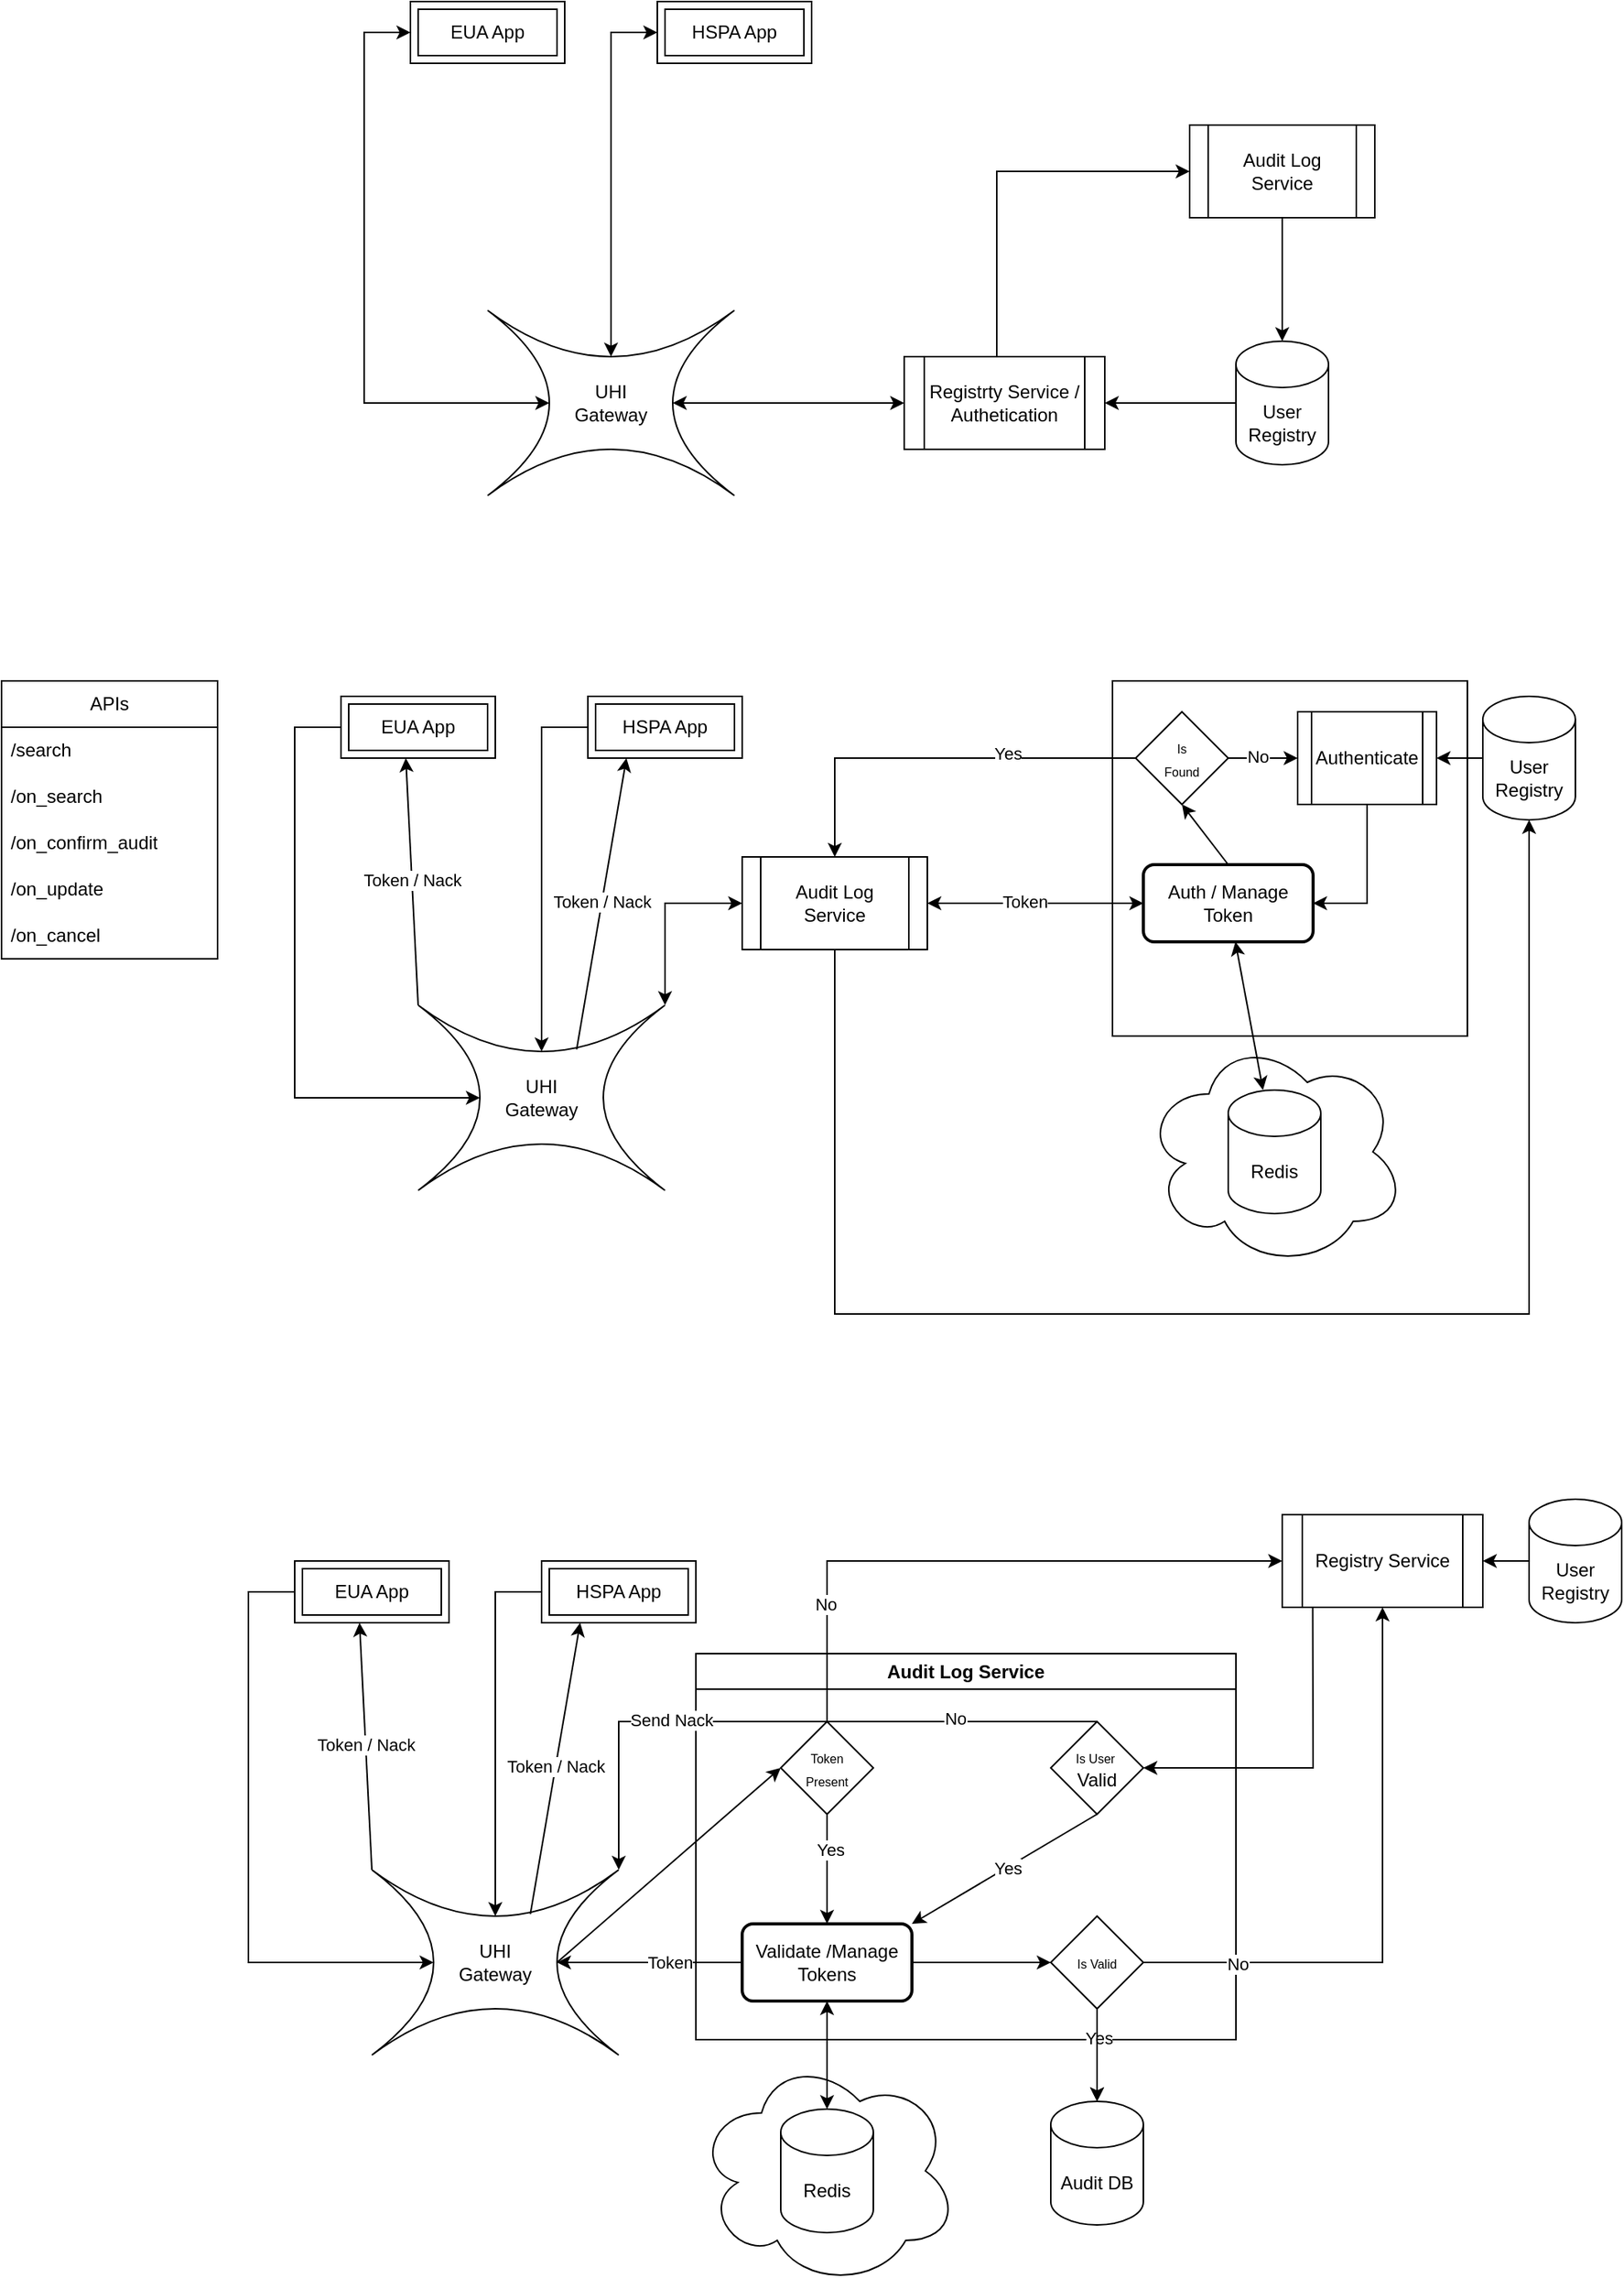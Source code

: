 <mxfile version="22.0.8" type="github">
  <diagram name="Page-1" id="nciky5mFep0qIrBcISYa">
    <mxGraphModel dx="836" dy="455" grid="1" gridSize="10" guides="1" tooltips="1" connect="1" arrows="1" fold="1" page="1" pageScale="1" pageWidth="1169" pageHeight="1654" math="0" shadow="0">
      <root>
        <mxCell id="0" />
        <mxCell id="1" parent="0" />
        <mxCell id="LqrChvTSpOXj36Vf__nz-53" value="" style="ellipse;shape=cloud;whiteSpace=wrap;html=1;" vertex="1" parent="1">
          <mxGeometry x="770" y="710" width="170" height="150" as="geometry" />
        </mxCell>
        <mxCell id="LqrChvTSpOXj36Vf__nz-16" value="" style="whiteSpace=wrap;html=1;aspect=fixed;" vertex="1" parent="1">
          <mxGeometry x="750" y="480" width="230" height="230" as="geometry" />
        </mxCell>
        <mxCell id="LqrChvTSpOXj36Vf__nz-121" value="" style="edgeStyle=orthogonalEdgeStyle;rounded=0;orthogonalLoop=1;jettySize=auto;html=1;" edge="1" parent="1" source="LqrChvTSpOXj36Vf__nz-1" target="LqrChvTSpOXj36Vf__nz-12">
          <mxGeometry relative="1" as="geometry" />
        </mxCell>
        <mxCell id="LqrChvTSpOXj36Vf__nz-1" value="User Registry" style="shape=cylinder3;whiteSpace=wrap;html=1;boundedLbl=1;backgroundOutline=1;size=15;" vertex="1" parent="1">
          <mxGeometry x="990" y="490" width="60" height="80" as="geometry" />
        </mxCell>
        <mxCell id="LqrChvTSpOXj36Vf__nz-2" value="UHI&lt;br&gt;Gateway" style="shape=switch;whiteSpace=wrap;html=1;" vertex="1" parent="1">
          <mxGeometry x="300" y="690" width="160" height="120" as="geometry" />
        </mxCell>
        <mxCell id="LqrChvTSpOXj36Vf__nz-5" value="Audit Log Service" style="shape=process;whiteSpace=wrap;html=1;backgroundOutline=1;" vertex="1" parent="1">
          <mxGeometry x="510" y="594" width="120" height="60" as="geometry" />
        </mxCell>
        <mxCell id="LqrChvTSpOXj36Vf__nz-7" value="EUA App" style="shape=ext;margin=3;double=1;whiteSpace=wrap;html=1;align=center;" vertex="1" parent="1">
          <mxGeometry x="250" y="490" width="100" height="40" as="geometry" />
        </mxCell>
        <mxCell id="LqrChvTSpOXj36Vf__nz-8" value="HSPA App" style="shape=ext;margin=3;double=1;whiteSpace=wrap;html=1;align=center;" vertex="1" parent="1">
          <mxGeometry x="410" y="490" width="100" height="40" as="geometry" />
        </mxCell>
        <mxCell id="LqrChvTSpOXj36Vf__nz-10" value="" style="endArrow=classic;html=1;rounded=0;exitX=0;exitY=0.5;exitDx=0;exitDy=0;entryX=0.5;entryY=0.25;entryDx=0;entryDy=0;entryPerimeter=0;" edge="1" parent="1" source="LqrChvTSpOXj36Vf__nz-8" target="LqrChvTSpOXj36Vf__nz-2">
          <mxGeometry width="50" height="50" relative="1" as="geometry">
            <mxPoint x="350" y="700" as="sourcePoint" />
            <mxPoint x="300" y="690" as="targetPoint" />
            <Array as="points">
              <mxPoint x="380" y="510" />
            </Array>
          </mxGeometry>
        </mxCell>
        <mxCell id="LqrChvTSpOXj36Vf__nz-11" value="" style="endArrow=classic;html=1;rounded=0;entryX=0.25;entryY=0.5;entryDx=0;entryDy=0;entryPerimeter=0;exitX=0;exitY=0.5;exitDx=0;exitDy=0;" edge="1" parent="1" source="LqrChvTSpOXj36Vf__nz-7" target="LqrChvTSpOXj36Vf__nz-2">
          <mxGeometry width="50" height="50" relative="1" as="geometry">
            <mxPoint x="230" y="630" as="sourcePoint" />
            <mxPoint x="280" y="580" as="targetPoint" />
            <Array as="points">
              <mxPoint x="220" y="510" />
              <mxPoint x="220" y="750" />
            </Array>
          </mxGeometry>
        </mxCell>
        <mxCell id="LqrChvTSpOXj36Vf__nz-71" value="" style="edgeStyle=orthogonalEdgeStyle;rounded=0;orthogonalLoop=1;jettySize=auto;html=1;entryX=1;entryY=0.5;entryDx=0;entryDy=0;" edge="1" parent="1" source="LqrChvTSpOXj36Vf__nz-12" target="LqrChvTSpOXj36Vf__nz-29">
          <mxGeometry relative="1" as="geometry">
            <mxPoint x="915" y="610" as="targetPoint" />
            <Array as="points">
              <mxPoint x="915" y="624" />
            </Array>
          </mxGeometry>
        </mxCell>
        <mxCell id="LqrChvTSpOXj36Vf__nz-12" value="Authenticate" style="shape=process;whiteSpace=wrap;html=1;backgroundOutline=1;" vertex="1" parent="1">
          <mxGeometry x="870" y="500" width="90" height="60" as="geometry" />
        </mxCell>
        <mxCell id="LqrChvTSpOXj36Vf__nz-25" value="" style="endArrow=classic;startArrow=classic;html=1;rounded=0;entryX=0;entryY=0.5;entryDx=0;entryDy=0;" edge="1" parent="1" target="LqrChvTSpOXj36Vf__nz-5">
          <mxGeometry width="50" height="50" relative="1" as="geometry">
            <mxPoint x="460" y="690" as="sourcePoint" />
            <mxPoint x="600" y="660" as="targetPoint" />
            <Array as="points">
              <mxPoint x="460" y="624" />
            </Array>
          </mxGeometry>
        </mxCell>
        <mxCell id="LqrChvTSpOXj36Vf__nz-29" value="Auth / Manage Token" style="rounded=1;whiteSpace=wrap;html=1;absoluteArcSize=1;arcSize=14;strokeWidth=2;" vertex="1" parent="1">
          <mxGeometry x="770" y="599" width="110" height="50" as="geometry" />
        </mxCell>
        <mxCell id="LqrChvTSpOXj36Vf__nz-39" value="" style="endArrow=classic;html=1;rounded=0;entryX=0.25;entryY=1;entryDx=0;entryDy=0;exitX=0.642;exitY=0.239;exitDx=0;exitDy=0;exitPerimeter=0;" edge="1" parent="1" source="LqrChvTSpOXj36Vf__nz-2" target="LqrChvTSpOXj36Vf__nz-8">
          <mxGeometry width="50" height="50" relative="1" as="geometry">
            <mxPoint x="400" y="720" as="sourcePoint" />
            <mxPoint x="450" y="670" as="targetPoint" />
          </mxGeometry>
        </mxCell>
        <mxCell id="LqrChvTSpOXj36Vf__nz-40" value="Token / Nack" style="edgeLabel;html=1;align=center;verticalAlign=middle;resizable=0;points=[];" vertex="1" connectable="0" parent="LqrChvTSpOXj36Vf__nz-39">
          <mxGeometry x="0.015" relative="1" as="geometry">
            <mxPoint as="offset" />
          </mxGeometry>
        </mxCell>
        <mxCell id="LqrChvTSpOXj36Vf__nz-41" value="" style="endArrow=classic;html=1;rounded=0;entryX=0.25;entryY=1;entryDx=0;entryDy=0;exitX=0;exitY=0;exitDx=0;exitDy=0;exitPerimeter=0;" edge="1" parent="1" source="LqrChvTSpOXj36Vf__nz-2">
          <mxGeometry width="50" height="50" relative="1" as="geometry">
            <mxPoint x="260" y="719" as="sourcePoint" />
            <mxPoint x="292" y="530" as="targetPoint" />
          </mxGeometry>
        </mxCell>
        <mxCell id="LqrChvTSpOXj36Vf__nz-42" value="Token / Nack" style="edgeLabel;html=1;align=center;verticalAlign=middle;resizable=0;points=[];" vertex="1" connectable="0" parent="LqrChvTSpOXj36Vf__nz-41">
          <mxGeometry x="0.015" relative="1" as="geometry">
            <mxPoint as="offset" />
          </mxGeometry>
        </mxCell>
        <mxCell id="LqrChvTSpOXj36Vf__nz-52" value="Redis" style="shape=cylinder3;whiteSpace=wrap;html=1;boundedLbl=1;backgroundOutline=1;size=15;" vertex="1" parent="1">
          <mxGeometry x="825" y="745" width="60" height="80" as="geometry" />
        </mxCell>
        <mxCell id="LqrChvTSpOXj36Vf__nz-56" value="" style="endArrow=classic;startArrow=classic;html=1;rounded=0;exitX=1;exitY=0.5;exitDx=0;exitDy=0;entryX=0;entryY=0.5;entryDx=0;entryDy=0;" edge="1" parent="1" source="LqrChvTSpOXj36Vf__nz-5" target="LqrChvTSpOXj36Vf__nz-29">
          <mxGeometry width="50" height="50" relative="1" as="geometry">
            <mxPoint x="770" y="690" as="sourcePoint" />
            <mxPoint x="820" y="640" as="targetPoint" />
          </mxGeometry>
        </mxCell>
        <mxCell id="LqrChvTSpOXj36Vf__nz-57" value="Token" style="edgeLabel;html=1;align=center;verticalAlign=middle;resizable=0;points=[];" vertex="1" connectable="0" parent="LqrChvTSpOXj36Vf__nz-56">
          <mxGeometry x="-0.116" y="1" relative="1" as="geometry">
            <mxPoint x="1" as="offset" />
          </mxGeometry>
        </mxCell>
        <mxCell id="LqrChvTSpOXj36Vf__nz-62" value="" style="endArrow=classic;startArrow=classic;html=1;rounded=0;" edge="1" parent="1" source="LqrChvTSpOXj36Vf__nz-52" target="LqrChvTSpOXj36Vf__nz-29">
          <mxGeometry width="50" height="50" relative="1" as="geometry">
            <mxPoint x="750" y="700" as="sourcePoint" />
            <mxPoint x="800" y="650" as="targetPoint" />
          </mxGeometry>
        </mxCell>
        <mxCell id="LqrChvTSpOXj36Vf__nz-68" value="" style="edgeStyle=orthogonalEdgeStyle;rounded=0;orthogonalLoop=1;jettySize=auto;html=1;" edge="1" parent="1" source="LqrChvTSpOXj36Vf__nz-63" target="LqrChvTSpOXj36Vf__nz-12">
          <mxGeometry relative="1" as="geometry" />
        </mxCell>
        <mxCell id="LqrChvTSpOXj36Vf__nz-69" value="No" style="edgeLabel;html=1;align=center;verticalAlign=middle;resizable=0;points=[];" vertex="1" connectable="0" parent="LqrChvTSpOXj36Vf__nz-68">
          <mxGeometry x="-0.185" y="1" relative="1" as="geometry">
            <mxPoint as="offset" />
          </mxGeometry>
        </mxCell>
        <mxCell id="LqrChvTSpOXj36Vf__nz-63" value="&lt;font style=&quot;font-size: 8px;&quot;&gt;Is&lt;br&gt;Found&lt;/font&gt;" style="rhombus;whiteSpace=wrap;html=1;" vertex="1" parent="1">
          <mxGeometry x="765" y="500" width="60" height="60" as="geometry" />
        </mxCell>
        <mxCell id="LqrChvTSpOXj36Vf__nz-64" value="" style="endArrow=classic;html=1;rounded=0;exitX=0;exitY=0.5;exitDx=0;exitDy=0;" edge="1" parent="1" source="LqrChvTSpOXj36Vf__nz-63" target="LqrChvTSpOXj36Vf__nz-5">
          <mxGeometry width="50" height="50" relative="1" as="geometry">
            <mxPoint x="560" y="530" as="sourcePoint" />
            <mxPoint x="610" y="480" as="targetPoint" />
            <Array as="points">
              <mxPoint x="570" y="530" />
            </Array>
          </mxGeometry>
        </mxCell>
        <mxCell id="LqrChvTSpOXj36Vf__nz-65" value="Yes" style="edgeLabel;html=1;align=center;verticalAlign=middle;resizable=0;points=[];" vertex="1" connectable="0" parent="LqrChvTSpOXj36Vf__nz-64">
          <mxGeometry x="-0.354" y="-3" relative="1" as="geometry">
            <mxPoint as="offset" />
          </mxGeometry>
        </mxCell>
        <mxCell id="LqrChvTSpOXj36Vf__nz-66" value="" style="endArrow=classic;html=1;rounded=0;entryX=0.5;entryY=1;entryDx=0;entryDy=0;exitX=0.5;exitY=0;exitDx=0;exitDy=0;" edge="1" parent="1" source="LqrChvTSpOXj36Vf__nz-29" target="LqrChvTSpOXj36Vf__nz-63">
          <mxGeometry width="50" height="50" relative="1" as="geometry">
            <mxPoint x="795" y="600" as="sourcePoint" />
            <mxPoint x="820" y="640" as="targetPoint" />
          </mxGeometry>
        </mxCell>
        <mxCell id="LqrChvTSpOXj36Vf__nz-74" value="" style="endArrow=classic;html=1;rounded=0;exitX=0.5;exitY=1;exitDx=0;exitDy=0;entryX=0.5;entryY=1;entryDx=0;entryDy=0;entryPerimeter=0;" edge="1" parent="1" source="LqrChvTSpOXj36Vf__nz-5" target="LqrChvTSpOXj36Vf__nz-1">
          <mxGeometry width="50" height="50" relative="1" as="geometry">
            <mxPoint x="670" y="750" as="sourcePoint" />
            <mxPoint x="720" y="700" as="targetPoint" />
            <Array as="points">
              <mxPoint x="570" y="890" />
              <mxPoint x="1020" y="890" />
            </Array>
          </mxGeometry>
        </mxCell>
        <object label="APIs" id="LqrChvTSpOXj36Vf__nz-76">
          <mxCell style="swimlane;fontStyle=0;childLayout=stackLayout;horizontal=1;startSize=30;horizontalStack=0;resizeParent=1;resizeParentMax=0;resizeLast=0;collapsible=1;marginBottom=0;whiteSpace=wrap;html=1;" vertex="1" parent="1">
            <mxGeometry x="30" y="480" width="140" height="180" as="geometry">
              <mxRectangle x="20" y="430" width="70" height="30" as="alternateBounds" />
            </mxGeometry>
          </mxCell>
        </object>
        <mxCell id="LqrChvTSpOXj36Vf__nz-77" value="/search" style="text;strokeColor=none;fillColor=none;align=left;verticalAlign=middle;spacingLeft=4;spacingRight=4;overflow=hidden;points=[[0,0.5],[1,0.5]];portConstraint=eastwest;rotatable=0;whiteSpace=wrap;html=1;" vertex="1" parent="LqrChvTSpOXj36Vf__nz-76">
          <mxGeometry y="30" width="140" height="30" as="geometry" />
        </mxCell>
        <mxCell id="LqrChvTSpOXj36Vf__nz-78" value="/on_search" style="text;strokeColor=none;fillColor=none;align=left;verticalAlign=middle;spacingLeft=4;spacingRight=4;overflow=hidden;points=[[0,0.5],[1,0.5]];portConstraint=eastwest;rotatable=0;whiteSpace=wrap;html=1;" vertex="1" parent="LqrChvTSpOXj36Vf__nz-76">
          <mxGeometry y="60" width="140" height="30" as="geometry" />
        </mxCell>
        <mxCell id="LqrChvTSpOXj36Vf__nz-79" value="/on_confirm_audit" style="text;strokeColor=none;fillColor=none;align=left;verticalAlign=middle;spacingLeft=4;spacingRight=4;overflow=hidden;points=[[0,0.5],[1,0.5]];portConstraint=eastwest;rotatable=0;whiteSpace=wrap;html=1;" vertex="1" parent="LqrChvTSpOXj36Vf__nz-76">
          <mxGeometry y="90" width="140" height="30" as="geometry" />
        </mxCell>
        <mxCell id="LqrChvTSpOXj36Vf__nz-125" value="/on_update" style="text;strokeColor=none;fillColor=none;align=left;verticalAlign=middle;spacingLeft=4;spacingRight=4;overflow=hidden;points=[[0,0.5],[1,0.5]];portConstraint=eastwest;rotatable=0;whiteSpace=wrap;html=1;" vertex="1" parent="LqrChvTSpOXj36Vf__nz-76">
          <mxGeometry y="120" width="140" height="30" as="geometry" />
        </mxCell>
        <mxCell id="LqrChvTSpOXj36Vf__nz-126" value="/on_cancel" style="text;strokeColor=none;fillColor=none;align=left;verticalAlign=middle;spacingLeft=4;spacingRight=4;overflow=hidden;points=[[0,0.5],[1,0.5]];portConstraint=eastwest;rotatable=0;whiteSpace=wrap;html=1;" vertex="1" parent="LqrChvTSpOXj36Vf__nz-76">
          <mxGeometry y="150" width="140" height="30" as="geometry" />
        </mxCell>
        <mxCell id="LqrChvTSpOXj36Vf__nz-82" value="UHI&lt;br&gt;Gateway" style="shape=switch;whiteSpace=wrap;html=1;" vertex="1" parent="1">
          <mxGeometry x="345" y="240" width="160" height="120" as="geometry" />
        </mxCell>
        <mxCell id="LqrChvTSpOXj36Vf__nz-118" value="" style="edgeStyle=orthogonalEdgeStyle;rounded=0;orthogonalLoop=1;jettySize=auto;html=1;" edge="1" parent="1" source="LqrChvTSpOXj36Vf__nz-83" target="LqrChvTSpOXj36Vf__nz-115">
          <mxGeometry relative="1" as="geometry" />
        </mxCell>
        <mxCell id="LqrChvTSpOXj36Vf__nz-83" value="Audit Log Service" style="shape=process;whiteSpace=wrap;html=1;backgroundOutline=1;" vertex="1" parent="1">
          <mxGeometry x="800" y="120" width="120" height="60" as="geometry" />
        </mxCell>
        <mxCell id="LqrChvTSpOXj36Vf__nz-84" value="EUA App" style="shape=ext;margin=3;double=1;whiteSpace=wrap;html=1;align=center;" vertex="1" parent="1">
          <mxGeometry x="295" y="40" width="100" height="40" as="geometry" />
        </mxCell>
        <mxCell id="LqrChvTSpOXj36Vf__nz-85" value="HSPA App" style="shape=ext;margin=3;double=1;whiteSpace=wrap;html=1;align=center;" vertex="1" parent="1">
          <mxGeometry x="455" y="40" width="100" height="40" as="geometry" />
        </mxCell>
        <mxCell id="LqrChvTSpOXj36Vf__nz-90" value="Registrty Service / Authetication" style="shape=process;whiteSpace=wrap;html=1;backgroundOutline=1;" vertex="1" parent="1">
          <mxGeometry x="615" y="270" width="130" height="60" as="geometry" />
        </mxCell>
        <mxCell id="LqrChvTSpOXj36Vf__nz-114" value="" style="endArrow=classic;html=1;rounded=0;entryX=0;entryY=0.5;entryDx=0;entryDy=0;" edge="1" parent="1" target="LqrChvTSpOXj36Vf__nz-83">
          <mxGeometry width="50" height="50" relative="1" as="geometry">
            <mxPoint x="675" y="270" as="sourcePoint" />
            <mxPoint x="725" y="220" as="targetPoint" />
            <Array as="points">
              <mxPoint x="675" y="150" />
            </Array>
          </mxGeometry>
        </mxCell>
        <mxCell id="LqrChvTSpOXj36Vf__nz-120" value="" style="edgeStyle=orthogonalEdgeStyle;rounded=0;orthogonalLoop=1;jettySize=auto;html=1;" edge="1" parent="1" source="LqrChvTSpOXj36Vf__nz-115" target="LqrChvTSpOXj36Vf__nz-90">
          <mxGeometry relative="1" as="geometry" />
        </mxCell>
        <mxCell id="LqrChvTSpOXj36Vf__nz-115" value="User Registry" style="shape=cylinder3;whiteSpace=wrap;html=1;boundedLbl=1;backgroundOutline=1;size=15;" vertex="1" parent="1">
          <mxGeometry x="830" y="260" width="60" height="80" as="geometry" />
        </mxCell>
        <mxCell id="LqrChvTSpOXj36Vf__nz-122" value="" style="endArrow=classic;startArrow=classic;html=1;rounded=0;exitX=0.75;exitY=0.5;exitDx=0;exitDy=0;exitPerimeter=0;" edge="1" parent="1" source="LqrChvTSpOXj36Vf__nz-82" target="LqrChvTSpOXj36Vf__nz-90">
          <mxGeometry width="50" height="50" relative="1" as="geometry">
            <mxPoint x="495" y="310" as="sourcePoint" />
            <mxPoint x="545" y="260" as="targetPoint" />
          </mxGeometry>
        </mxCell>
        <mxCell id="LqrChvTSpOXj36Vf__nz-123" value="" style="endArrow=classic;startArrow=classic;html=1;rounded=0;exitX=0.5;exitY=0.25;exitDx=0;exitDy=0;exitPerimeter=0;" edge="1" parent="1" source="LqrChvTSpOXj36Vf__nz-82">
          <mxGeometry width="50" height="50" relative="1" as="geometry">
            <mxPoint x="405" y="110" as="sourcePoint" />
            <mxPoint x="455" y="60" as="targetPoint" />
            <Array as="points">
              <mxPoint x="425" y="60" />
            </Array>
          </mxGeometry>
        </mxCell>
        <mxCell id="LqrChvTSpOXj36Vf__nz-124" value="" style="endArrow=classic;startArrow=classic;html=1;rounded=0;exitX=0.25;exitY=0.5;exitDx=0;exitDy=0;exitPerimeter=0;" edge="1" parent="1" source="LqrChvTSpOXj36Vf__nz-82">
          <mxGeometry width="50" height="50" relative="1" as="geometry">
            <mxPoint x="245" y="110" as="sourcePoint" />
            <mxPoint x="295" y="60" as="targetPoint" />
            <Array as="points">
              <mxPoint x="265" y="300" />
              <mxPoint x="265" y="60" />
            </Array>
          </mxGeometry>
        </mxCell>
        <mxCell id="LqrChvTSpOXj36Vf__nz-127" value="" style="ellipse;shape=cloud;whiteSpace=wrap;html=1;" vertex="1" parent="1">
          <mxGeometry x="480" y="1370" width="170" height="150" as="geometry" />
        </mxCell>
        <mxCell id="LqrChvTSpOXj36Vf__nz-129" value="" style="edgeStyle=orthogonalEdgeStyle;rounded=0;orthogonalLoop=1;jettySize=auto;html=1;" edge="1" parent="1" source="LqrChvTSpOXj36Vf__nz-130" target="LqrChvTSpOXj36Vf__nz-138">
          <mxGeometry relative="1" as="geometry" />
        </mxCell>
        <mxCell id="LqrChvTSpOXj36Vf__nz-130" value="User Registry" style="shape=cylinder3;whiteSpace=wrap;html=1;boundedLbl=1;backgroundOutline=1;size=15;" vertex="1" parent="1">
          <mxGeometry x="1020" y="1010" width="60" height="80" as="geometry" />
        </mxCell>
        <mxCell id="LqrChvTSpOXj36Vf__nz-131" value="UHI&lt;br&gt;Gateway" style="shape=switch;whiteSpace=wrap;html=1;" vertex="1" parent="1">
          <mxGeometry x="270" y="1250" width="160" height="120" as="geometry" />
        </mxCell>
        <mxCell id="LqrChvTSpOXj36Vf__nz-133" value="EUA App" style="shape=ext;margin=3;double=1;whiteSpace=wrap;html=1;align=center;" vertex="1" parent="1">
          <mxGeometry x="220" y="1050" width="100" height="40" as="geometry" />
        </mxCell>
        <mxCell id="LqrChvTSpOXj36Vf__nz-134" value="HSPA App" style="shape=ext;margin=3;double=1;whiteSpace=wrap;html=1;align=center;" vertex="1" parent="1">
          <mxGeometry x="380" y="1050" width="100" height="40" as="geometry" />
        </mxCell>
        <mxCell id="LqrChvTSpOXj36Vf__nz-135" value="" style="endArrow=classic;html=1;rounded=0;exitX=0;exitY=0.5;exitDx=0;exitDy=0;entryX=0.5;entryY=0.25;entryDx=0;entryDy=0;entryPerimeter=0;" edge="1" parent="1" source="LqrChvTSpOXj36Vf__nz-134" target="LqrChvTSpOXj36Vf__nz-131">
          <mxGeometry width="50" height="50" relative="1" as="geometry">
            <mxPoint x="320" y="1260" as="sourcePoint" />
            <mxPoint x="270" y="1250" as="targetPoint" />
            <Array as="points">
              <mxPoint x="350" y="1070" />
            </Array>
          </mxGeometry>
        </mxCell>
        <mxCell id="LqrChvTSpOXj36Vf__nz-136" value="" style="endArrow=classic;html=1;rounded=0;entryX=0.25;entryY=0.5;entryDx=0;entryDy=0;entryPerimeter=0;exitX=0;exitY=0.5;exitDx=0;exitDy=0;" edge="1" parent="1" source="LqrChvTSpOXj36Vf__nz-133" target="LqrChvTSpOXj36Vf__nz-131">
          <mxGeometry width="50" height="50" relative="1" as="geometry">
            <mxPoint x="200" y="1190" as="sourcePoint" />
            <mxPoint x="250" y="1140" as="targetPoint" />
            <Array as="points">
              <mxPoint x="190" y="1070" />
              <mxPoint x="190" y="1310" />
            </Array>
          </mxGeometry>
        </mxCell>
        <mxCell id="LqrChvTSpOXj36Vf__nz-138" value="Registry Service" style="shape=process;whiteSpace=wrap;html=1;backgroundOutline=1;" vertex="1" parent="1">
          <mxGeometry x="860" y="1020" width="130" height="60" as="geometry" />
        </mxCell>
        <mxCell id="LqrChvTSpOXj36Vf__nz-141" value="" style="endArrow=classic;html=1;rounded=0;entryX=0.25;entryY=1;entryDx=0;entryDy=0;exitX=0.642;exitY=0.239;exitDx=0;exitDy=0;exitPerimeter=0;" edge="1" parent="1" source="LqrChvTSpOXj36Vf__nz-131" target="LqrChvTSpOXj36Vf__nz-134">
          <mxGeometry width="50" height="50" relative="1" as="geometry">
            <mxPoint x="370" y="1280" as="sourcePoint" />
            <mxPoint x="420" y="1230" as="targetPoint" />
          </mxGeometry>
        </mxCell>
        <mxCell id="LqrChvTSpOXj36Vf__nz-142" value="Token / Nack" style="edgeLabel;html=1;align=center;verticalAlign=middle;resizable=0;points=[];" vertex="1" connectable="0" parent="LqrChvTSpOXj36Vf__nz-141">
          <mxGeometry x="0.015" relative="1" as="geometry">
            <mxPoint as="offset" />
          </mxGeometry>
        </mxCell>
        <mxCell id="LqrChvTSpOXj36Vf__nz-143" value="" style="endArrow=classic;html=1;rounded=0;entryX=0.25;entryY=1;entryDx=0;entryDy=0;exitX=0;exitY=0;exitDx=0;exitDy=0;exitPerimeter=0;" edge="1" parent="1" source="LqrChvTSpOXj36Vf__nz-131">
          <mxGeometry width="50" height="50" relative="1" as="geometry">
            <mxPoint x="230" y="1279" as="sourcePoint" />
            <mxPoint x="262" y="1090" as="targetPoint" />
          </mxGeometry>
        </mxCell>
        <mxCell id="LqrChvTSpOXj36Vf__nz-144" value="Token / Nack" style="edgeLabel;html=1;align=center;verticalAlign=middle;resizable=0;points=[];" vertex="1" connectable="0" parent="LqrChvTSpOXj36Vf__nz-143">
          <mxGeometry x="0.015" relative="1" as="geometry">
            <mxPoint as="offset" />
          </mxGeometry>
        </mxCell>
        <mxCell id="LqrChvTSpOXj36Vf__nz-145" value="Redis" style="shape=cylinder3;whiteSpace=wrap;html=1;boundedLbl=1;backgroundOutline=1;size=15;" vertex="1" parent="1">
          <mxGeometry x="535" y="1405" width="60" height="80" as="geometry" />
        </mxCell>
        <mxCell id="LqrChvTSpOXj36Vf__nz-148" value="" style="endArrow=classic;startArrow=classic;html=1;rounded=0;" edge="1" parent="1" source="LqrChvTSpOXj36Vf__nz-145" target="LqrChvTSpOXj36Vf__nz-140">
          <mxGeometry width="50" height="50" relative="1" as="geometry">
            <mxPoint x="765" y="1294" as="sourcePoint" />
            <mxPoint x="815" y="1244" as="targetPoint" />
          </mxGeometry>
        </mxCell>
        <mxCell id="LqrChvTSpOXj36Vf__nz-159" value="Audit Log Service" style="swimlane;whiteSpace=wrap;html=1;" vertex="1" parent="1">
          <mxGeometry x="480" y="1110" width="350" height="250" as="geometry" />
        </mxCell>
        <mxCell id="LqrChvTSpOXj36Vf__nz-160" value="&lt;span style=&quot;font-size: 8px;&quot;&gt;Token &lt;br&gt;Present&lt;/span&gt;" style="rhombus;whiteSpace=wrap;html=1;" vertex="1" parent="LqrChvTSpOXj36Vf__nz-159">
          <mxGeometry x="55" y="44" width="60" height="60" as="geometry" />
        </mxCell>
        <mxCell id="LqrChvTSpOXj36Vf__nz-140" value="Validate /Manage Tokens" style="rounded=1;whiteSpace=wrap;html=1;absoluteArcSize=1;arcSize=14;strokeWidth=2;" vertex="1" parent="LqrChvTSpOXj36Vf__nz-159">
          <mxGeometry x="30" y="175" width="110" height="50" as="geometry" />
        </mxCell>
        <mxCell id="LqrChvTSpOXj36Vf__nz-161" value="" style="edgeStyle=orthogonalEdgeStyle;rounded=0;orthogonalLoop=1;jettySize=auto;html=1;" edge="1" parent="LqrChvTSpOXj36Vf__nz-159" source="LqrChvTSpOXj36Vf__nz-160" target="LqrChvTSpOXj36Vf__nz-140">
          <mxGeometry relative="1" as="geometry" />
        </mxCell>
        <mxCell id="LqrChvTSpOXj36Vf__nz-163" value="Yes" style="edgeLabel;html=1;align=center;verticalAlign=middle;resizable=0;points=[];" vertex="1" connectable="0" parent="LqrChvTSpOXj36Vf__nz-161">
          <mxGeometry x="-0.376" y="2" relative="1" as="geometry">
            <mxPoint y="1" as="offset" />
          </mxGeometry>
        </mxCell>
        <mxCell id="LqrChvTSpOXj36Vf__nz-157" value="&lt;span style=&quot;font-size: 8px;&quot;&gt;Is Valid&lt;/span&gt;" style="rhombus;whiteSpace=wrap;html=1;" vertex="1" parent="LqrChvTSpOXj36Vf__nz-159">
          <mxGeometry x="230" y="170" width="60" height="60" as="geometry" />
        </mxCell>
        <mxCell id="LqrChvTSpOXj36Vf__nz-158" value="" style="edgeStyle=orthogonalEdgeStyle;rounded=0;orthogonalLoop=1;jettySize=auto;html=1;" edge="1" parent="LqrChvTSpOXj36Vf__nz-159" source="LqrChvTSpOXj36Vf__nz-140" target="LqrChvTSpOXj36Vf__nz-157">
          <mxGeometry relative="1" as="geometry" />
        </mxCell>
        <mxCell id="LqrChvTSpOXj36Vf__nz-171" value="&lt;span style=&quot;font-size: 8px;&quot;&gt;Is User&amp;nbsp;&lt;br&gt;&lt;/span&gt;Valid" style="rhombus;whiteSpace=wrap;html=1;" vertex="1" parent="LqrChvTSpOXj36Vf__nz-159">
          <mxGeometry x="230" y="44" width="60" height="60" as="geometry" />
        </mxCell>
        <mxCell id="LqrChvTSpOXj36Vf__nz-172" value="" style="endArrow=classic;html=1;rounded=0;entryX=1;entryY=0;entryDx=0;entryDy=0;exitX=0.5;exitY=1;exitDx=0;exitDy=0;" edge="1" parent="LqrChvTSpOXj36Vf__nz-159" source="LqrChvTSpOXj36Vf__nz-171" target="LqrChvTSpOXj36Vf__nz-140">
          <mxGeometry width="50" height="50" relative="1" as="geometry">
            <mxPoint x="140" y="104" as="sourcePoint" />
            <mxPoint x="190" y="54" as="targetPoint" />
          </mxGeometry>
        </mxCell>
        <mxCell id="LqrChvTSpOXj36Vf__nz-173" value="Yes" style="edgeLabel;html=1;align=center;verticalAlign=middle;resizable=0;points=[];" vertex="1" connectable="0" parent="LqrChvTSpOXj36Vf__nz-172">
          <mxGeometry x="-0.034" relative="1" as="geometry">
            <mxPoint as="offset" />
          </mxGeometry>
        </mxCell>
        <mxCell id="LqrChvTSpOXj36Vf__nz-162" value="" style="endArrow=classic;html=1;rounded=0;exitX=0.5;exitY=0;exitDx=0;exitDy=0;" edge="1" parent="1" source="LqrChvTSpOXj36Vf__nz-160">
          <mxGeometry width="50" height="50" relative="1" as="geometry">
            <mxPoint x="570" y="1150" as="sourcePoint" />
            <mxPoint x="860" y="1050" as="targetPoint" />
            <Array as="points">
              <mxPoint x="565" y="1050" />
            </Array>
          </mxGeometry>
        </mxCell>
        <mxCell id="LqrChvTSpOXj36Vf__nz-164" value="No" style="edgeLabel;html=1;align=center;verticalAlign=middle;resizable=0;points=[];" vertex="1" connectable="0" parent="LqrChvTSpOXj36Vf__nz-162">
          <mxGeometry x="-0.615" y="1" relative="1" as="geometry">
            <mxPoint y="1" as="offset" />
          </mxGeometry>
        </mxCell>
        <mxCell id="LqrChvTSpOXj36Vf__nz-165" value="" style="endArrow=classic;html=1;rounded=0;exitX=1;exitY=0.5;exitDx=0;exitDy=0;entryX=0.5;entryY=1;entryDx=0;entryDy=0;" edge="1" parent="1" source="LqrChvTSpOXj36Vf__nz-157" target="LqrChvTSpOXj36Vf__nz-138">
          <mxGeometry width="50" height="50" relative="1" as="geometry">
            <mxPoint x="740" y="1270" as="sourcePoint" />
            <mxPoint x="740" y="1050" as="targetPoint" />
            <Array as="points">
              <mxPoint x="925" y="1310" />
            </Array>
          </mxGeometry>
        </mxCell>
        <mxCell id="LqrChvTSpOXj36Vf__nz-166" value="No" style="edgeLabel;html=1;align=center;verticalAlign=middle;resizable=0;points=[];" vertex="1" connectable="0" parent="LqrChvTSpOXj36Vf__nz-165">
          <mxGeometry x="-0.685" y="-1" relative="1" as="geometry">
            <mxPoint as="offset" />
          </mxGeometry>
        </mxCell>
        <mxCell id="LqrChvTSpOXj36Vf__nz-167" value="Audit DB" style="shape=cylinder3;whiteSpace=wrap;html=1;boundedLbl=1;backgroundOutline=1;size=15;" vertex="1" parent="1">
          <mxGeometry x="710" y="1400" width="60" height="80" as="geometry" />
        </mxCell>
        <mxCell id="LqrChvTSpOXj36Vf__nz-168" value="" style="edgeStyle=orthogonalEdgeStyle;rounded=0;orthogonalLoop=1;jettySize=auto;html=1;" edge="1" parent="1" source="LqrChvTSpOXj36Vf__nz-157" target="LqrChvTSpOXj36Vf__nz-167">
          <mxGeometry relative="1" as="geometry" />
        </mxCell>
        <mxCell id="LqrChvTSpOXj36Vf__nz-169" value="Yes" style="edgeLabel;html=1;align=center;verticalAlign=middle;resizable=0;points=[];" vertex="1" connectable="0" parent="LqrChvTSpOXj36Vf__nz-168">
          <mxGeometry x="-0.359" y="1" relative="1" as="geometry">
            <mxPoint as="offset" />
          </mxGeometry>
        </mxCell>
        <mxCell id="LqrChvTSpOXj36Vf__nz-176" value="" style="edgeStyle=orthogonalEdgeStyle;rounded=0;orthogonalLoop=1;jettySize=auto;html=1;" edge="1" parent="1" source="LqrChvTSpOXj36Vf__nz-157" target="LqrChvTSpOXj36Vf__nz-167">
          <mxGeometry relative="1" as="geometry" />
        </mxCell>
        <mxCell id="LqrChvTSpOXj36Vf__nz-178" value="" style="endArrow=classic;html=1;rounded=0;exitX=0.152;exitY=1.007;exitDx=0;exitDy=0;entryX=1;entryY=0.5;entryDx=0;entryDy=0;exitPerimeter=0;" edge="1" parent="1" source="LqrChvTSpOXj36Vf__nz-138" target="LqrChvTSpOXj36Vf__nz-171">
          <mxGeometry width="50" height="50" relative="1" as="geometry">
            <mxPoint x="780" y="1040" as="sourcePoint" />
            <mxPoint x="830" y="990" as="targetPoint" />
            <Array as="points">
              <mxPoint x="880" y="1184" />
            </Array>
          </mxGeometry>
        </mxCell>
        <mxCell id="LqrChvTSpOXj36Vf__nz-179" value="" style="endArrow=classic;html=1;rounded=0;entryX=0;entryY=0.5;entryDx=0;entryDy=0;exitX=0.75;exitY=0.5;exitDx=0;exitDy=0;exitPerimeter=0;" edge="1" parent="1" source="LqrChvTSpOXj36Vf__nz-131" target="LqrChvTSpOXj36Vf__nz-160">
          <mxGeometry width="50" height="50" relative="1" as="geometry">
            <mxPoint x="350" y="1420" as="sourcePoint" />
            <mxPoint x="350" y="1440.711" as="targetPoint" />
            <Array as="points" />
          </mxGeometry>
        </mxCell>
        <mxCell id="LqrChvTSpOXj36Vf__nz-180" value="" style="endArrow=classic;html=1;rounded=0;entryX=1;entryY=0;entryDx=0;entryDy=0;entryPerimeter=0;exitX=0.5;exitY=0;exitDx=0;exitDy=0;" edge="1" parent="1" source="LqrChvTSpOXj36Vf__nz-171" target="LqrChvTSpOXj36Vf__nz-131">
          <mxGeometry width="50" height="50" relative="1" as="geometry">
            <mxPoint x="670" y="1300" as="sourcePoint" />
            <mxPoint x="720" y="1250" as="targetPoint" />
            <Array as="points">
              <mxPoint x="430" y="1154" />
            </Array>
          </mxGeometry>
        </mxCell>
        <mxCell id="LqrChvTSpOXj36Vf__nz-181" value="No" style="edgeLabel;html=1;align=center;verticalAlign=middle;resizable=0;points=[];" vertex="1" connectable="0" parent="LqrChvTSpOXj36Vf__nz-180">
          <mxGeometry x="-0.546" y="-2" relative="1" as="geometry">
            <mxPoint as="offset" />
          </mxGeometry>
        </mxCell>
        <mxCell id="LqrChvTSpOXj36Vf__nz-182" value="Send Nack" style="edgeLabel;html=1;align=center;verticalAlign=middle;resizable=0;points=[];" vertex="1" connectable="0" parent="LqrChvTSpOXj36Vf__nz-180">
          <mxGeometry x="0.361" y="-1" relative="1" as="geometry">
            <mxPoint as="offset" />
          </mxGeometry>
        </mxCell>
        <mxCell id="LqrChvTSpOXj36Vf__nz-183" value="" style="edgeStyle=orthogonalEdgeStyle;rounded=0;orthogonalLoop=1;jettySize=auto;html=1;" edge="1" parent="1" source="LqrChvTSpOXj36Vf__nz-140">
          <mxGeometry relative="1" as="geometry">
            <mxPoint x="390" y="1310" as="targetPoint" />
          </mxGeometry>
        </mxCell>
        <mxCell id="LqrChvTSpOXj36Vf__nz-184" value="Token" style="edgeLabel;html=1;align=center;verticalAlign=middle;resizable=0;points=[];" vertex="1" connectable="0" parent="LqrChvTSpOXj36Vf__nz-183">
          <mxGeometry x="-0.213" relative="1" as="geometry">
            <mxPoint as="offset" />
          </mxGeometry>
        </mxCell>
      </root>
    </mxGraphModel>
  </diagram>
</mxfile>
